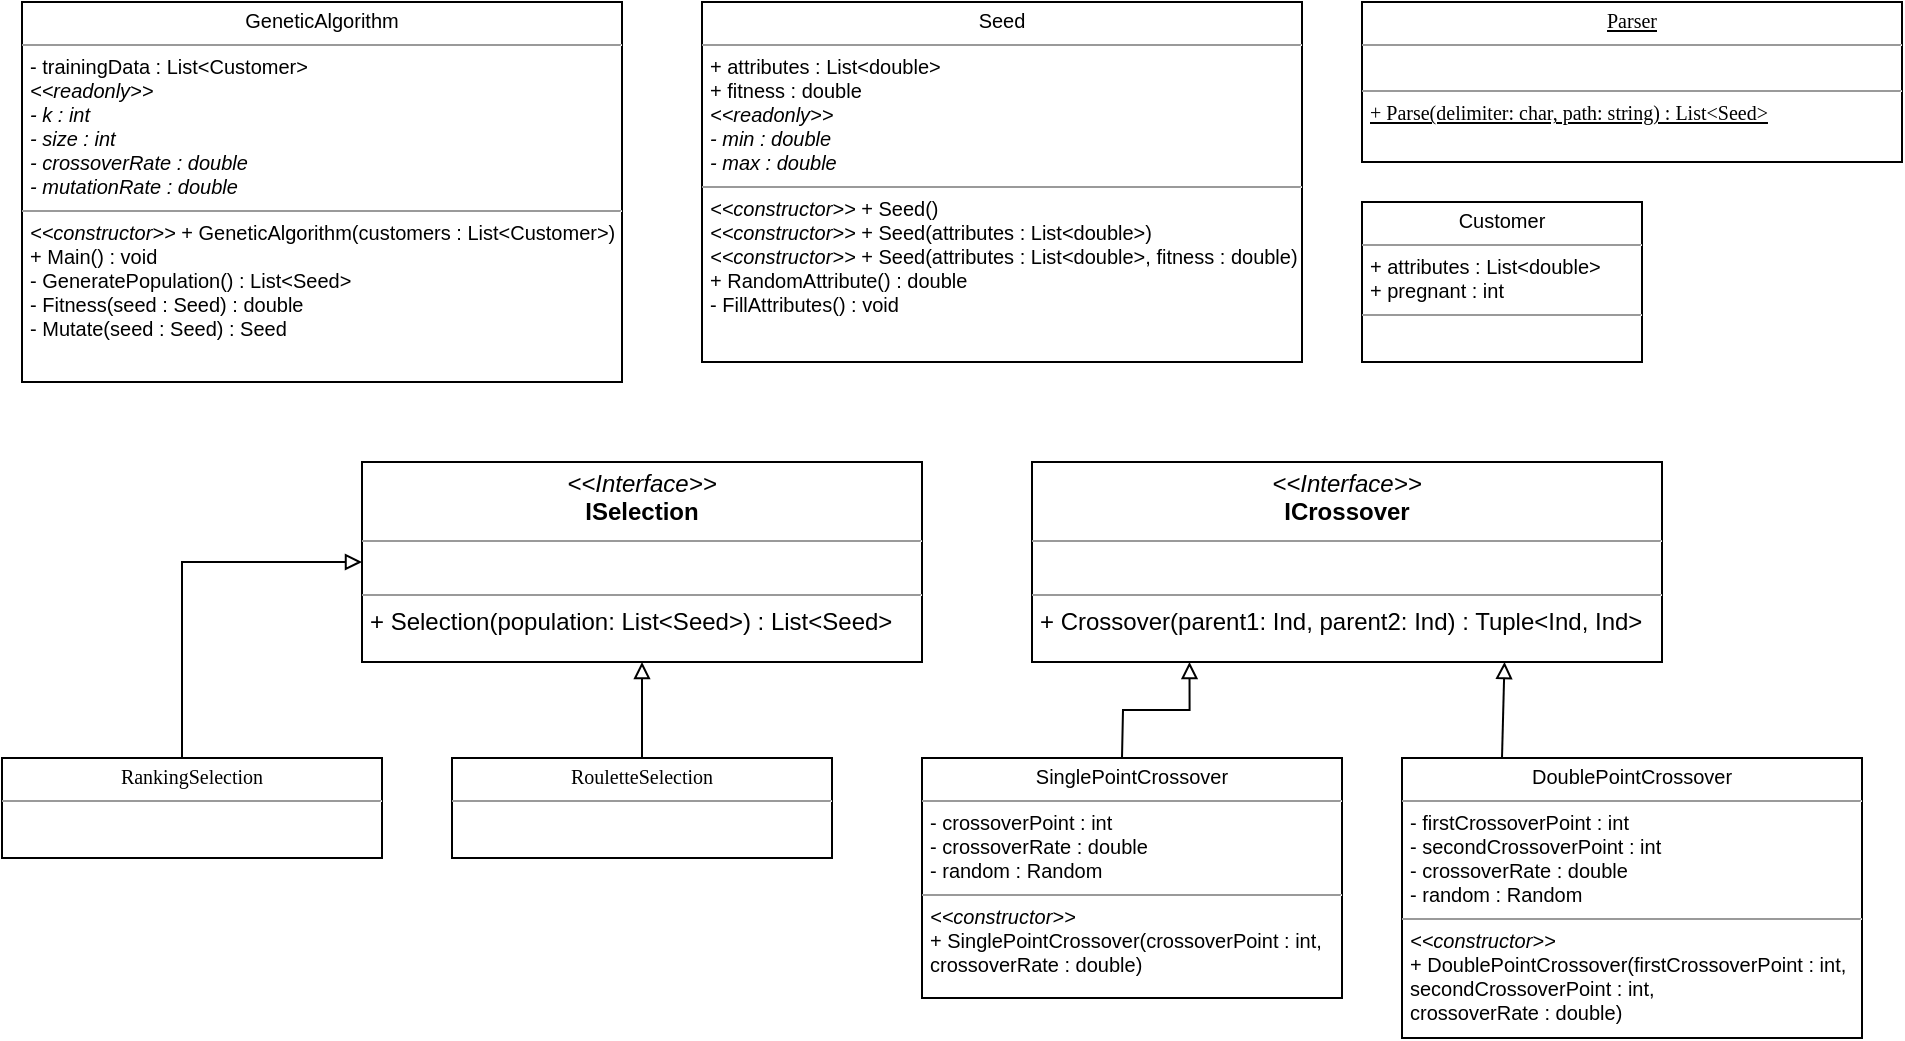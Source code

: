 <mxfile version="12.4.2" type="device" pages="1"><diagram name="Page-1" id="c4acf3e9-155e-7222-9cf6-157b1a14988f"><mxGraphModel dx="1024" dy="593" grid="1" gridSize="10" guides="1" tooltips="1" connect="1" arrows="1" fold="1" page="1" pageScale="1" pageWidth="850" pageHeight="1100" background="#ffffff" math="0" shadow="0"><root><mxCell id="0"/><mxCell id="1" parent="0"/><mxCell id="5d2195bd80daf111-19" value="&lt;p style=&quot;margin: 0px ; margin-top: 4px ; text-align: center&quot;&gt;&lt;i&gt;&amp;lt;&amp;lt;Interface&amp;gt;&amp;gt;&lt;/i&gt;&lt;br&gt;&lt;b&gt;ISelection&lt;/b&gt;&lt;/p&gt;&lt;hr size=&quot;1&quot;&gt;&lt;p style=&quot;margin: 0px ; margin-left: 4px&quot;&gt;&lt;br&gt;&lt;/p&gt;&lt;hr size=&quot;1&quot;&gt;&lt;p style=&quot;margin: 0px ; margin-left: 4px&quot;&gt;+ Selection(population: List&amp;lt;Seed&amp;gt;) : List&amp;lt;Seed&amp;gt;&lt;/p&gt;" style="verticalAlign=top;align=left;overflow=fill;fontSize=12;fontFamily=Helvetica;html=1;rounded=0;shadow=0;comic=0;labelBackgroundColor=none;strokeColor=#000000;strokeWidth=1;fillColor=#ffffff;" parent="1" vertex="1"><mxGeometry x="190" y="260" width="280" height="100" as="geometry"/></mxCell><mxCell id="dLHSBrFY4xX910f4kqlq-1" value="&lt;p style=&quot;margin: 0px ; margin-top: 4px ; text-align: center&quot;&gt;&lt;i&gt;&amp;lt;&amp;lt;Interface&amp;gt;&amp;gt;&lt;/i&gt;&lt;br&gt;&lt;b&gt;ICrossover&lt;/b&gt;&lt;/p&gt;&lt;hr size=&quot;1&quot;&gt;&lt;p style=&quot;margin: 0px ; margin-left: 4px&quot;&gt;&lt;br&gt;&lt;/p&gt;&lt;hr size=&quot;1&quot;&gt;&lt;p style=&quot;margin: 0px ; margin-left: 4px&quot;&gt;+ Crossover(parent1: Ind, parent2: Ind) : Tuple&amp;lt;Ind, Ind&amp;gt;&lt;/p&gt;" style="verticalAlign=top;align=left;overflow=fill;fontSize=12;fontFamily=Helvetica;html=1;rounded=0;shadow=0;comic=0;labelBackgroundColor=none;strokeColor=#000000;strokeWidth=1;fillColor=#ffffff;" parent="1" vertex="1"><mxGeometry x="525" y="260" width="315" height="100" as="geometry"/></mxCell><mxCell id="dLHSBrFY4xX910f4kqlq-2" value="" style="endArrow=block;html=1;exitX=0.5;exitY=0;exitDx=0;exitDy=0;entryX=0.75;entryY=1;entryDx=0;entryDy=0;endFill=0;strokeWidth=1;" parent="1" target="dLHSBrFY4xX910f4kqlq-1" edge="1"><mxGeometry width="50" height="50" relative="1" as="geometry"><mxPoint x="760" y="408" as="sourcePoint"/><mxPoint x="740" y="386" as="targetPoint"/></mxGeometry></mxCell><mxCell id="dLHSBrFY4xX910f4kqlq-6" style="edgeStyle=orthogonalEdgeStyle;rounded=0;orthogonalLoop=1;jettySize=auto;html=1;exitX=0.5;exitY=0;exitDx=0;exitDy=0;entryX=0.25;entryY=1;entryDx=0;entryDy=0;endArrow=block;endFill=0;strokeWidth=1;" parent="1" target="dLHSBrFY4xX910f4kqlq-1" edge="1"><mxGeometry relative="1" as="geometry"><mxPoint x="570" y="408" as="sourcePoint"/></mxGeometry></mxCell><mxCell id="dLHSBrFY4xX910f4kqlq-9" value="" style="endArrow=block;html=1;exitX=0.5;exitY=0;exitDx=0;exitDy=0;entryX=0.5;entryY=1;entryDx=0;entryDy=0;endFill=0;strokeWidth=1;" parent="1" target="5d2195bd80daf111-19" edge="1"><mxGeometry width="50" height="50" relative="1" as="geometry"><mxPoint x="330" y="408" as="sourcePoint"/><mxPoint x="771.25" y="370" as="targetPoint"/></mxGeometry></mxCell><mxCell id="dLHSBrFY4xX910f4kqlq-10" value="&lt;p style=&quot;margin: 4px 0px 0px ; text-align: center ; font-size: 10px&quot;&gt;&lt;font&gt;GeneticAlgorithm&lt;/font&gt;&lt;/p&gt;&lt;hr size=&quot;1&quot; style=&quot;font-size: 10px&quot;&gt;&lt;p style=&quot;margin: 0px 0px 0px 4px ; font-size: 10px&quot;&gt;&lt;font style=&quot;font-size: 10px&quot;&gt;- trainingData : List&amp;lt;Customer&amp;gt;&lt;/font&gt;&lt;/p&gt;&lt;p style=&quot;margin: 0px 0px 0px 4px ; font-size: 10px&quot;&gt;&lt;font style=&quot;font-size: 10px&quot;&gt;&lt;i&gt;&amp;lt;&amp;lt;readonly&amp;gt;&amp;gt;&lt;/i&gt;&lt;/font&gt;&lt;/p&gt;&lt;p style=&quot;margin: 0px 0px 0px 4px ; font-size: 10px&quot;&gt;&lt;font style=&quot;font-size: 10px&quot;&gt;&lt;i&gt;- k : int&lt;/i&gt;&lt;/font&gt;&lt;/p&gt;&lt;p style=&quot;margin: 0px 0px 0px 4px ; font-size: 10px&quot;&gt;&lt;font style=&quot;font-size: 10px&quot;&gt;&lt;i&gt;- size : int&lt;/i&gt;&lt;/font&gt;&lt;/p&gt;&lt;p style=&quot;margin: 0px 0px 0px 4px ; font-size: 10px&quot;&gt;&lt;font style=&quot;font-size: 10px&quot;&gt;&lt;i&gt;- crossoverRate : double&lt;/i&gt;&lt;/font&gt;&lt;/p&gt;&lt;p style=&quot;margin: 0px 0px 0px 4px ; font-size: 10px&quot;&gt;&lt;font style=&quot;font-size: 10px&quot;&gt;&lt;i&gt;- mutationRate : double&lt;br&gt;&lt;/i&gt;&lt;/font&gt;&lt;/p&gt;&lt;hr size=&quot;1&quot; style=&quot;font-size: 10px&quot;&gt;&lt;p style=&quot;margin: 0px 0px 0px 4px ; font-size: 10px&quot;&gt;&lt;font style=&quot;font-size: 10px&quot;&gt;&lt;i&gt;&amp;lt;&amp;lt;constructor&amp;gt;&amp;gt; &lt;/i&gt;+ GeneticAlgorithm(customers : List&amp;lt;Customer&amp;gt;)&lt;/font&gt;&lt;/p&gt;&lt;p style=&quot;margin: 0px 0px 0px 4px ; font-size: 10px&quot;&gt;&lt;font style=&quot;font-size: 10px&quot;&gt;+ Main() : void&lt;/font&gt;&lt;/p&gt;&lt;p style=&quot;margin: 0px 0px 0px 4px ; font-size: 10px&quot;&gt;&lt;font style=&quot;font-size: 10px&quot;&gt;- GeneratePopulation() : List&amp;lt;Seed&amp;gt;&lt;/font&gt;&lt;/p&gt;&lt;p style=&quot;margin: 0px 0px 0px 4px ; font-size: 10px&quot;&gt;&lt;font style=&quot;font-size: 10px&quot;&gt;- Fitness(seed : Seed) : double&lt;/font&gt;&lt;/p&gt;&lt;p style=&quot;margin: 0px 0px 0px 4px ; font-size: 10px&quot;&gt;&lt;font style=&quot;font-size: 10px&quot;&gt;- Mutate(seed : Seed) : Seed&lt;br&gt;&lt;br&gt;&lt;/font&gt;&lt;/p&gt;" style="verticalAlign=top;align=left;overflow=fill;fontSize=12;fontFamily=Helvetica;html=1;rounded=0;shadow=0;comic=0;labelBackgroundColor=none;strokeColor=#000000;strokeWidth=1;fillColor=#ffffff;" parent="1" vertex="1"><mxGeometry x="20" y="30" width="300" height="190" as="geometry"/></mxCell><mxCell id="dLHSBrFY4xX910f4kqlq-13" value="&lt;p style=&quot;margin: 4px 0px 0px ; text-align: center ; font-size: 10px&quot;&gt;&lt;font face=&quot;Verdana&quot;&gt;RouletteSelection&lt;/font&gt;&lt;/p&gt;&lt;hr size=&quot;1&quot; style=&quot;font-size: 10px&quot;&gt;&lt;p style=&quot;margin: 0px 0px 0px 4px ; font-size: 10px&quot;&gt;&lt;br&gt;&lt;/p&gt;&lt;p style=&quot;margin: 0px 0px 0px 4px ; font-size: 10px&quot;&gt;&lt;br&gt;&lt;/p&gt;" style="verticalAlign=top;align=left;overflow=fill;fontSize=12;fontFamily=Helvetica;html=1;rounded=0;shadow=0;comic=0;labelBackgroundColor=none;strokeColor=#000000;strokeWidth=1;fillColor=#ffffff;" parent="1" vertex="1"><mxGeometry x="235" y="408" width="190" height="50" as="geometry"/></mxCell><mxCell id="dLHSBrFY4xX910f4kqlq-14" value="&lt;p style=&quot;margin: 4px 0px 0px ; text-align: center ; font-size: 10px&quot;&gt;&lt;u&gt;&lt;span&gt;Parser&lt;/span&gt;&lt;br&gt;&lt;/u&gt;&lt;/p&gt;&lt;hr size=&quot;1&quot; style=&quot;font-size: 10px&quot;&gt;&lt;p style=&quot;margin: 0px 0px 0px 4px ; font-size: 10px&quot;&gt;&lt;br&gt;&lt;/p&gt;&lt;hr size=&quot;1&quot; style=&quot;font-size: 10px&quot;&gt;&lt;p style=&quot;margin: 0px 0px 0px 4px ; font-size: 10px&quot;&gt;&lt;font style=&quot;font-size: 10px&quot;&gt;&lt;u&gt;+ Parse(delimiter: char, path: string) : List&amp;lt;Seed&amp;gt;&lt;/u&gt;&lt;/font&gt;&lt;/p&gt;" style="verticalAlign=top;align=left;overflow=fill;fontSize=12;fontFamily=Verdana;html=1;rounded=0;shadow=0;comic=0;labelBackgroundColor=none;strokeColor=#000000;strokeWidth=1;fillColor=#ffffff;" parent="1" vertex="1"><mxGeometry x="690" y="30" width="270" height="80" as="geometry"/></mxCell><mxCell id="dLHSBrFY4xX910f4kqlq-15" value="&lt;p style=&quot;margin: 4px 0px 0px ; text-align: center ; font-size: 10px&quot;&gt;&lt;font&gt;Seed&lt;/font&gt;&lt;/p&gt;&lt;hr size=&quot;1&quot; style=&quot;font-size: 10px&quot;&gt;&lt;p style=&quot;margin: 0px 0px 0px 4px ; font-size: 10px&quot;&gt;&lt;font&gt;+ attributes : List&amp;lt;double&amp;gt;&lt;/font&gt;&lt;/p&gt;&lt;p style=&quot;margin: 0px 0px 0px 4px ; font-size: 10px&quot;&gt;&lt;font&gt;+ fitness : double&lt;/font&gt;&lt;/p&gt;&lt;p style=&quot;margin: 0px 0px 0px 4px ; font-size: 10px&quot;&gt;&lt;font&gt;&lt;i&gt;&amp;lt;&amp;lt;readonly&amp;gt;&amp;gt;&lt;/i&gt;&lt;/font&gt;&lt;/p&gt;&lt;p style=&quot;margin: 0px 0px 0px 4px ; font-size: 10px&quot;&gt;&lt;font&gt;&lt;i&gt;- min : double&lt;/i&gt;&lt;/font&gt;&lt;/p&gt;&lt;p style=&quot;margin: 0px 0px 0px 4px ; font-size: 10px&quot;&gt;&lt;font&gt;&lt;i&gt;- max : double&lt;/i&gt;&lt;/font&gt;&lt;/p&gt;&lt;hr size=&quot;1&quot; style=&quot;font-size: 10px&quot;&gt;&lt;p style=&quot;margin: 0px 0px 0px 4px ; font-size: 10px&quot;&gt;&lt;i&gt;&amp;lt;&amp;lt;constructor&amp;gt;&amp;gt;&lt;/i&gt; + Seed()&lt;/p&gt;&lt;p style=&quot;margin: 0px 0px 0px 4px ; font-size: 10px&quot;&gt;&lt;i&gt;&amp;lt;&amp;lt;constructor&amp;gt;&amp;gt;&lt;/i&gt; + Seed(attributes : List&amp;lt;double&amp;gt;)&lt;/p&gt;&lt;p style=&quot;margin: 0px 0px 0px 4px ; font-size: 10px&quot;&gt;&lt;i&gt;&amp;lt;&amp;lt;constructor&amp;gt;&amp;gt;&lt;/i&gt; + Seed(attributes : List&amp;lt;double&amp;gt;, fitness : double)&lt;/p&gt;&lt;p style=&quot;margin: 0px 0px 0px 4px ; font-size: 10px&quot;&gt;+ RandomAttribute() : double&lt;/p&gt;&lt;p style=&quot;margin: 0px 0px 0px 4px ; font-size: 10px&quot;&gt;- FillAttributes() : void&lt;/p&gt;" style="verticalAlign=top;align=left;overflow=fill;fontSize=12;fontFamily=Helvetica;html=1;rounded=0;shadow=0;comic=0;labelBackgroundColor=none;strokeColor=#000000;strokeWidth=1;fillColor=#ffffff;" parent="1" vertex="1"><mxGeometry x="360" y="30" width="300" height="180" as="geometry"/></mxCell><mxCell id="GJbtVS0xrpcsdL9u2WY6-1" value="&lt;p style=&quot;margin: 4px 0px 0px ; text-align: center ; font-size: 10px&quot;&gt;&lt;font&gt;Customer&lt;/font&gt;&lt;/p&gt;&lt;hr size=&quot;1&quot; style=&quot;font-size: 10px&quot;&gt;&lt;p style=&quot;margin: 0px 0px 0px 4px ; font-size: 10px&quot;&gt;&lt;font&gt;+ attributes : List&amp;lt;double&amp;gt;&lt;/font&gt;&lt;/p&gt;&lt;p style=&quot;margin: 0px 0px 0px 4px ; font-size: 10px&quot;&gt;&lt;font&gt;+ pregnant : int&lt;/font&gt;&lt;/p&gt;&lt;hr size=&quot;1&quot; style=&quot;font-size: 10px&quot;&gt;&lt;p style=&quot;margin: 0px 0px 0px 4px ; font-size: 10px&quot;&gt;&lt;br&gt;&lt;/p&gt;" style="verticalAlign=top;align=left;overflow=fill;fontSize=12;fontFamily=Helvetica;html=1;rounded=0;shadow=0;comic=0;labelBackgroundColor=none;strokeColor=#000000;strokeWidth=1;fillColor=#ffffff;" vertex="1" parent="1"><mxGeometry x="690" y="130" width="140" height="80" as="geometry"/></mxCell><mxCell id="GJbtVS0xrpcsdL9u2WY6-3" value="&lt;p style=&quot;margin: 4px 0px 0px ; text-align: center ; font-size: 10px&quot;&gt;&lt;font&gt;SinglePointCrossover&lt;/font&gt;&lt;/p&gt;&lt;hr size=&quot;1&quot; style=&quot;font-size: 10px&quot;&gt;&lt;p style=&quot;margin: 0px 0px 0px 4px ; font-size: 10px&quot;&gt;&lt;font style=&quot;font-size: 10px&quot;&gt;- crossoverPoint : int&lt;/font&gt;&lt;/p&gt;&lt;p style=&quot;margin: 0px 0px 0px 4px ; font-size: 10px&quot;&gt;&lt;font style=&quot;font-size: 10px&quot;&gt;- crossoverRate : double&lt;/font&gt;&lt;/p&gt;&lt;p style=&quot;margin: 0px 0px 0px 4px ; font-size: 10px&quot;&gt;&lt;font style=&quot;font-size: 10px&quot;&gt;- random : Random&lt;/font&gt;&lt;/p&gt;&lt;hr size=&quot;1&quot; style=&quot;font-size: 10px&quot;&gt;&lt;p style=&quot;margin: 0px 0px 0px 4px ; font-size: 10px&quot;&gt;&lt;font style=&quot;font-size: 10px&quot;&gt;&lt;i&gt;&amp;lt;&amp;lt;constructor&amp;gt;&amp;gt;&lt;/i&gt;&lt;/font&gt;&lt;/p&gt;&lt;p style=&quot;margin: 0px 0px 0px 4px ; font-size: 10px&quot;&gt;&lt;font style=&quot;font-size: 10px&quot;&gt;+ SinglePointCrossover(crossoverPoint : int,&lt;/font&gt;&lt;/p&gt;&lt;p style=&quot;margin: 0px 0px 0px 4px ; font-size: 10px&quot;&gt;&lt;font style=&quot;font-size: 10px&quot;&gt;crossoverRate : double)&lt;/font&gt;&lt;/p&gt;" style="verticalAlign=top;align=left;overflow=fill;fontSize=12;fontFamily=Helvetica;html=1;rounded=0;shadow=0;comic=0;labelBackgroundColor=none;strokeColor=#000000;strokeWidth=1;fillColor=#ffffff;" vertex="1" parent="1"><mxGeometry x="470" y="408" width="210" height="120" as="geometry"/></mxCell><mxCell id="GJbtVS0xrpcsdL9u2WY6-4" value="&lt;p style=&quot;margin: 4px 0px 0px ; text-align: center ; font-size: 10px&quot;&gt;&lt;font&gt;DoublePointCrossover&lt;/font&gt;&lt;/p&gt;&lt;hr size=&quot;1&quot; style=&quot;font-size: 10px&quot;&gt;&lt;p style=&quot;margin: 0px 0px 0px 4px ; font-size: 10px&quot;&gt;&lt;font style=&quot;font-size: 10px&quot;&gt;- firstCrossoverPoint : int&lt;/font&gt;&lt;/p&gt;&lt;p style=&quot;margin: 0px 0px 0px 4px ; font-size: 10px&quot;&gt;&lt;font style=&quot;font-size: 10px&quot;&gt;- secondCrossoverPoint : int&lt;/font&gt;&lt;/p&gt;&lt;p style=&quot;margin: 0px 0px 0px 4px ; font-size: 10px&quot;&gt;&lt;font style=&quot;font-size: 10px&quot;&gt;- crossoverRate : double&lt;/font&gt;&lt;/p&gt;&lt;p style=&quot;margin: 0px 0px 0px 4px ; font-size: 10px&quot;&gt;&lt;font style=&quot;font-size: 10px&quot;&gt;- random : Random&lt;/font&gt;&lt;/p&gt;&lt;hr size=&quot;1&quot; style=&quot;font-size: 10px&quot;&gt;&lt;p style=&quot;margin: 0px 0px 0px 4px ; font-size: 10px&quot;&gt;&lt;font style=&quot;font-size: 10px&quot;&gt;&lt;i&gt;&amp;lt;&amp;lt;constructor&amp;gt;&amp;gt;&lt;/i&gt;&lt;/font&gt;&lt;/p&gt;&lt;p style=&quot;margin: 0px 0px 0px 4px ; font-size: 10px&quot;&gt;&lt;font style=&quot;font-size: 10px&quot;&gt;+ DoublePointCrossover(firstCrossoverPoint : int,&lt;/font&gt;&lt;/p&gt;&lt;p style=&quot;margin: 0px 0px 0px 4px ; font-size: 10px&quot;&gt;&lt;font style=&quot;font-size: 10px&quot;&gt;secondCrossoverPoint : int,&amp;nbsp;&lt;/font&gt;&lt;/p&gt;&lt;p style=&quot;margin: 0px 0px 0px 4px ; font-size: 10px&quot;&gt;&lt;font style=&quot;font-size: 10px&quot;&gt;crossoverRate : double)&lt;/font&gt;&lt;/p&gt;" style="verticalAlign=top;align=left;overflow=fill;fontSize=12;fontFamily=Helvetica;html=1;rounded=0;shadow=0;comic=0;labelBackgroundColor=none;strokeColor=#000000;strokeWidth=1;fillColor=#ffffff;" vertex="1" parent="1"><mxGeometry x="710" y="408" width="230" height="140" as="geometry"/></mxCell><mxCell id="GJbtVS0xrpcsdL9u2WY6-5" value="" style="endArrow=block;html=1;exitX=0.5;exitY=0;exitDx=0;exitDy=0;endFill=0;strokeWidth=1;entryX=0;entryY=0.5;entryDx=0;entryDy=0;rounded=0;" edge="1" parent="1" target="5d2195bd80daf111-19"><mxGeometry width="50" height="50" relative="1" as="geometry"><mxPoint x="100" y="408" as="sourcePoint"/><mxPoint x="100" y="308" as="targetPoint"/><Array as="points"><mxPoint x="100" y="310"/></Array></mxGeometry></mxCell><mxCell id="GJbtVS0xrpcsdL9u2WY6-6" value="&lt;p style=&quot;margin: 4px 0px 0px ; text-align: center ; font-size: 10px&quot;&gt;&lt;font face=&quot;Verdana&quot;&gt;RankingSelection&lt;/font&gt;&lt;/p&gt;&lt;hr size=&quot;1&quot; style=&quot;font-size: 10px&quot;&gt;&lt;p style=&quot;margin: 0px 0px 0px 4px ; font-size: 10px&quot;&gt;&lt;br&gt;&lt;/p&gt;&lt;p style=&quot;margin: 0px 0px 0px 4px ; font-size: 10px&quot;&gt;&lt;br&gt;&lt;/p&gt;" style="verticalAlign=top;align=left;overflow=fill;fontSize=12;fontFamily=Helvetica;html=1;rounded=0;shadow=0;comic=0;labelBackgroundColor=none;strokeColor=#000000;strokeWidth=1;fillColor=#ffffff;" vertex="1" parent="1"><mxGeometry x="10" y="408" width="190" height="50" as="geometry"/></mxCell></root></mxGraphModel></diagram></mxfile>
